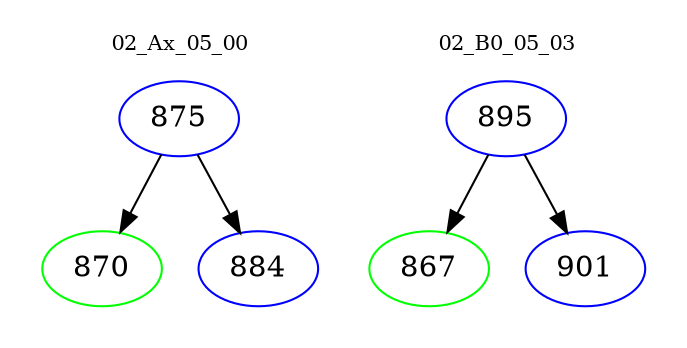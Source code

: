 digraph{
subgraph cluster_0 {
color = white
label = "02_Ax_05_00";
fontsize=10;
T0_875 [label="875", color="blue"]
T0_875 -> T0_870 [color="black"]
T0_870 [label="870", color="green"]
T0_875 -> T0_884 [color="black"]
T0_884 [label="884", color="blue"]
}
subgraph cluster_1 {
color = white
label = "02_B0_05_03";
fontsize=10;
T1_895 [label="895", color="blue"]
T1_895 -> T1_867 [color="black"]
T1_867 [label="867", color="green"]
T1_895 -> T1_901 [color="black"]
T1_901 [label="901", color="blue"]
}
}
